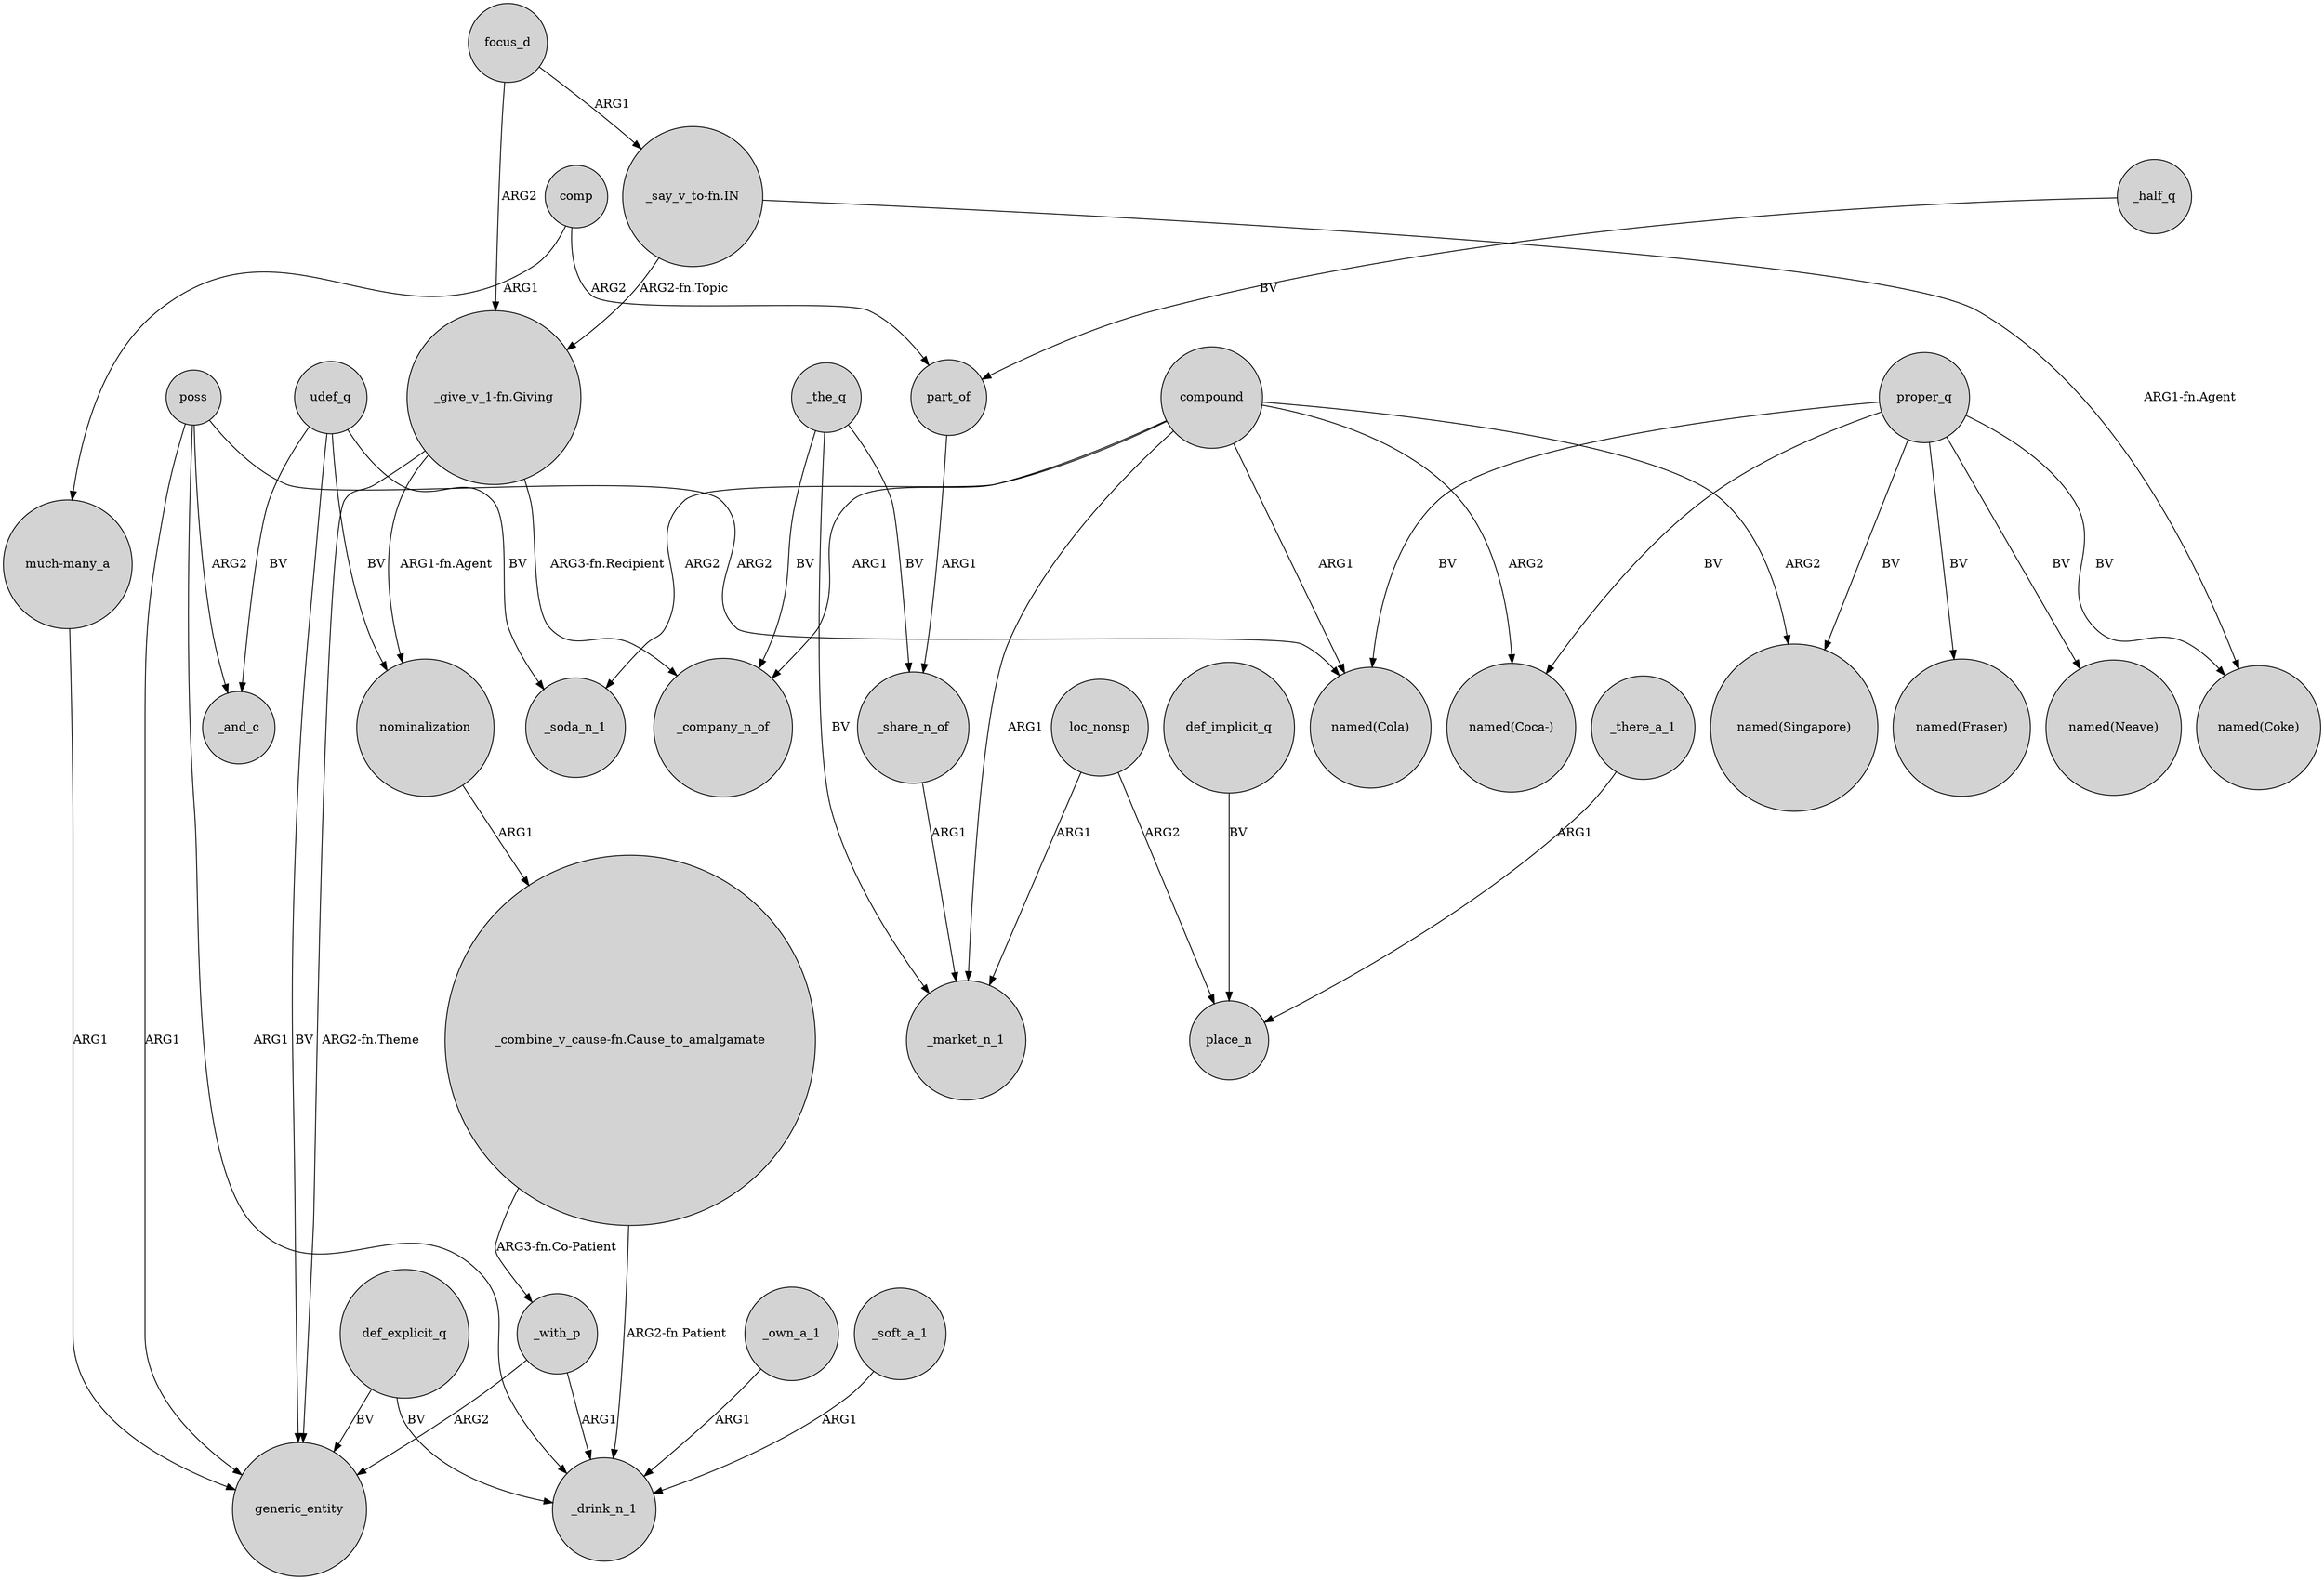digraph {
	node [shape=circle style=filled]
	poss -> generic_entity [label=ARG1]
	poss -> _and_c [label=ARG2]
	udef_q -> generic_entity [label=BV]
	_share_n_of -> _market_n_1 [label=ARG1]
	nominalization -> "_combine_v_cause-fn.Cause_to_amalgamate" [label=ARG1]
	_own_a_1 -> _drink_n_1 [label=ARG1]
	proper_q -> "named(Coca-)" [label=BV]
	"much-many_a" -> generic_entity [label=ARG1]
	_with_p -> generic_entity [label=ARG2]
	compound -> "named(Singapore)" [label=ARG2]
	comp -> part_of [label=ARG2]
	"_say_v_to-fn.IN" -> "_give_v_1-fn.Giving" [label="ARG2-fn.Topic"]
	_soft_a_1 -> _drink_n_1 [label=ARG1]
	def_explicit_q -> _drink_n_1 [label=BV]
	def_explicit_q -> generic_entity [label=BV]
	"_give_v_1-fn.Giving" -> nominalization [label="ARG1-fn.Agent"]
	"_say_v_to-fn.IN" -> "named(Coke)" [label="ARG1-fn.Agent"]
	_the_q -> _share_n_of [label=BV]
	def_implicit_q -> place_n [label=BV]
	proper_q -> "named(Coke)" [label=BV]
	compound -> "named(Coca-)" [label=ARG2]
	_the_q -> _company_n_of [label=BV]
	poss -> _drink_n_1 [label=ARG1]
	loc_nonsp -> _market_n_1 [label=ARG1]
	compound -> _company_n_of [label=ARG1]
	compound -> _soda_n_1 [label=ARG2]
	comp -> "much-many_a" [label=ARG1]
	proper_q -> "named(Cola)" [label=BV]
	compound -> "named(Cola)" [label=ARG1]
	proper_q -> "named(Singapore)" [label=BV]
	"_combine_v_cause-fn.Cause_to_amalgamate" -> _drink_n_1 [label="ARG2-fn.Patient"]
	_half_q -> part_of [label=BV]
	udef_q -> nominalization [label=BV]
	focus_d -> "_give_v_1-fn.Giving" [label=ARG2]
	_with_p -> _drink_n_1 [label=ARG1]
	loc_nonsp -> place_n [label=ARG2]
	"_combine_v_cause-fn.Cause_to_amalgamate" -> _with_p [label="ARG3-fn.Co-Patient"]
	compound -> _market_n_1 [label=ARG1]
	proper_q -> "named(Fraser)" [label=BV]
	"_give_v_1-fn.Giving" -> generic_entity [label="ARG2-fn.Theme"]
	udef_q -> _and_c [label=BV]
	proper_q -> "named(Neave)" [label=BV]
	"_give_v_1-fn.Giving" -> _company_n_of [label="ARG3-fn.Recipient"]
	part_of -> _share_n_of [label=ARG1]
	_the_q -> _market_n_1 [label=BV]
	udef_q -> _soda_n_1 [label=BV]
	_there_a_1 -> place_n [label=ARG1]
	focus_d -> "_say_v_to-fn.IN" [label=ARG1]
	poss -> "named(Cola)" [label=ARG2]
}

